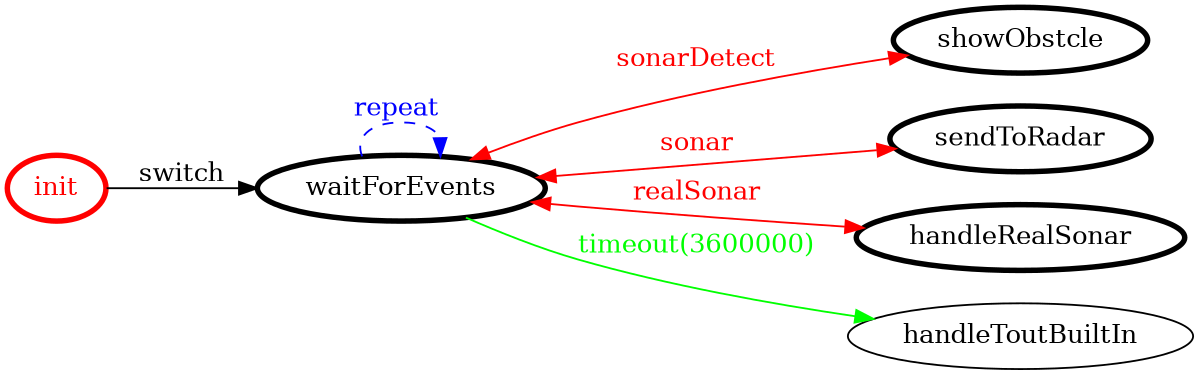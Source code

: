 /*
*
* A GraphViz DOT FSM description 
* Please use a GraphViz visualizer (like http://www.webgraphviz.com)
*  
*/

digraph finite_state_machine {
	rankdir=LR
	size="8,5"
	
	init [ color = red ][ fontcolor = red ][ penwidth = 3 ]
	waitForEvents [ color = black ][ fontcolor = black ][ penwidth = 3 ]
	showObstcle [ color = black ][ fontcolor = black ][ penwidth = 3 ]
	sendToRadar [ color = black ][ fontcolor = black ][ penwidth = 3 ]
	handleRealSonar [ color = black ][ fontcolor = black ][ penwidth = 3 ]
	
	init -> waitForEvents [ label = "switch" ][ color = black ][ fontcolor = black ]
	waitForEvents -> handleToutBuiltIn [ label = "timeout(3600000)" ][ color = green ][ fontcolor = green ]
	waitForEvents -> showObstcle [ label = "sonarDetect" ][ color = red ][ fontcolor = red ][ dir = both ]
	waitForEvents -> handleRealSonar [ label = "realSonar" ][ color = red ][ fontcolor = red ][ dir = both ]
	waitForEvents -> sendToRadar [ label = "sonar" ][ color = red ][ fontcolor = red ][ dir = both ]
	waitForEvents -> waitForEvents [ label = "repeat "][ style = dashed ][ color = blue ][ fontcolor = blue ]
}
